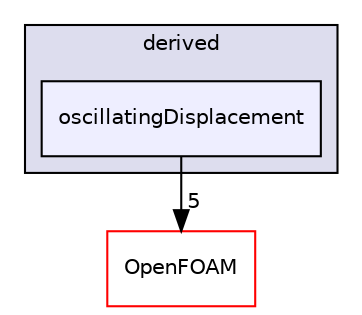 digraph "src/fvMotionSolver/pointPatchFields/derived/oscillatingDisplacement" {
  bgcolor=transparent;
  compound=true
  node [ fontsize="10", fontname="Helvetica"];
  edge [ labelfontsize="10", labelfontname="Helvetica"];
  subgraph clusterdir_afe439a792340c5c5371397d2612bb80 {
    graph [ bgcolor="#ddddee", pencolor="black", label="derived" fontname="Helvetica", fontsize="10", URL="dir_afe439a792340c5c5371397d2612bb80.html"]
  dir_6ea6ade37aacdd3a9f66d75bb6076445 [shape=box, label="oscillatingDisplacement", style="filled", fillcolor="#eeeeff", pencolor="black", URL="dir_6ea6ade37aacdd3a9f66d75bb6076445.html"];
  }
  dir_c5473ff19b20e6ec4dfe5c310b3778a8 [shape=box label="OpenFOAM" color="red" URL="dir_c5473ff19b20e6ec4dfe5c310b3778a8.html"];
  dir_6ea6ade37aacdd3a9f66d75bb6076445->dir_c5473ff19b20e6ec4dfe5c310b3778a8 [headlabel="5", labeldistance=1.5 headhref="dir_001300_001888.html"];
}
